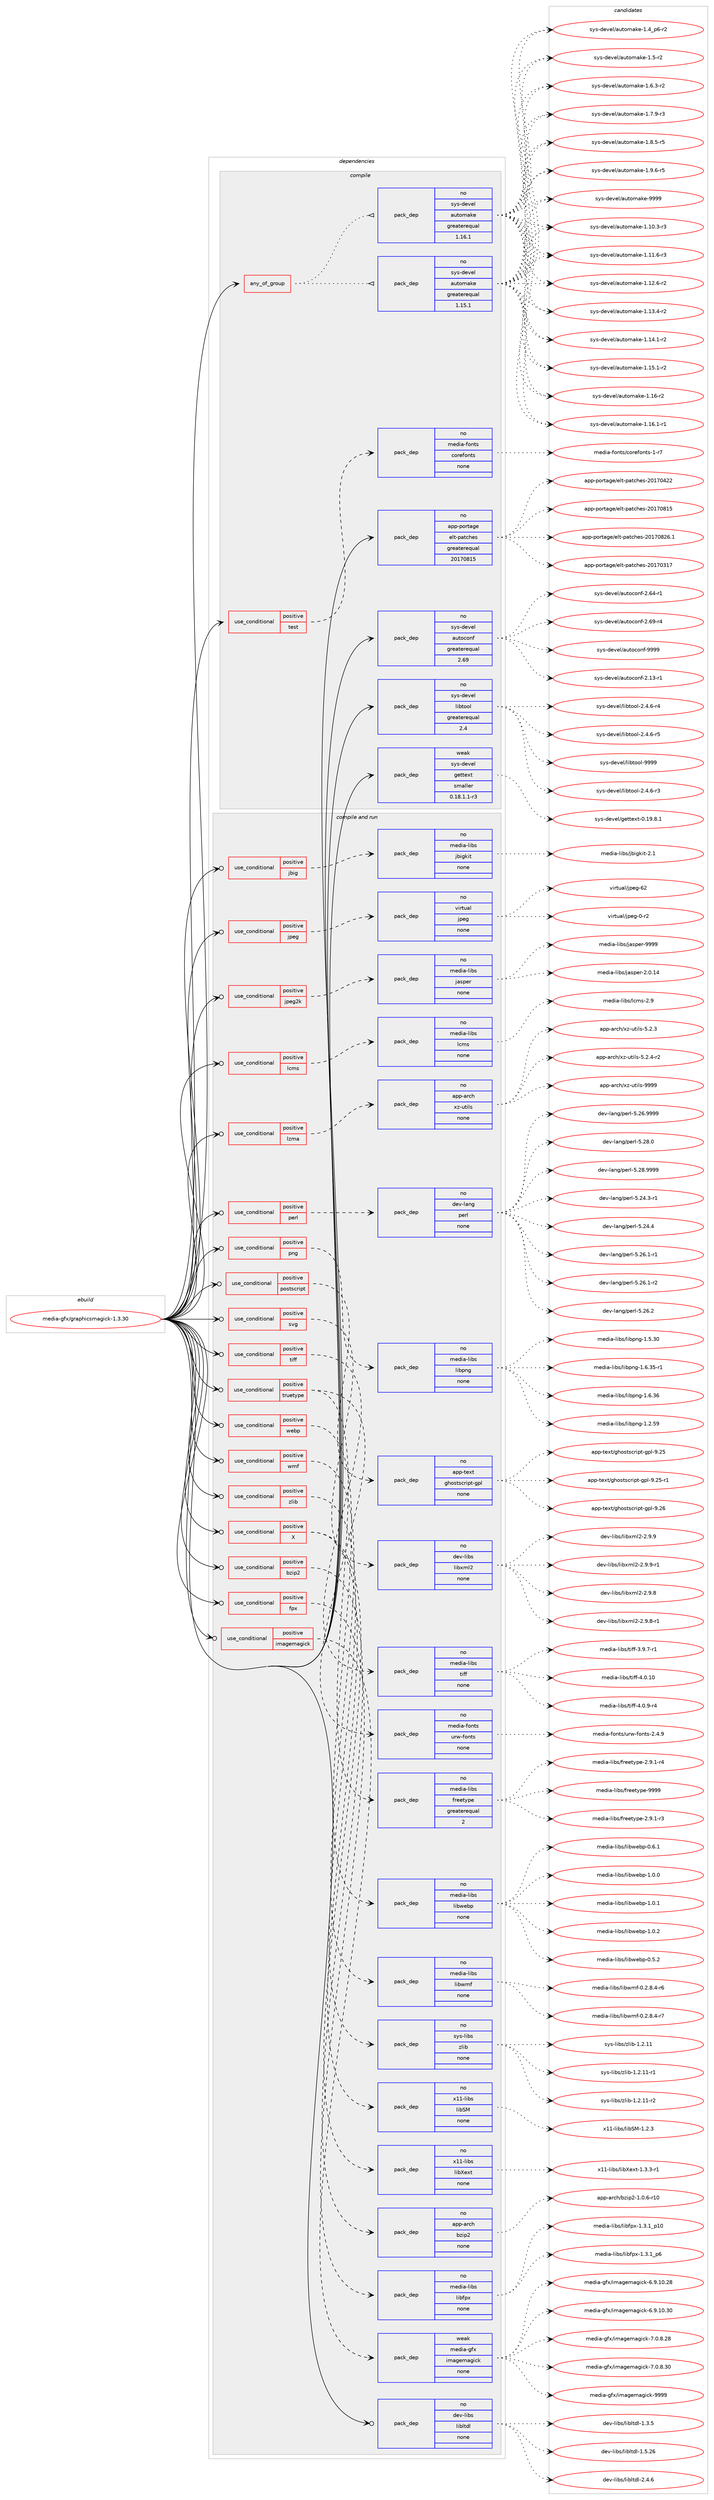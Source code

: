 digraph prolog {

# *************
# Graph options
# *************

newrank=true;
concentrate=true;
compound=true;
graph [rankdir=LR,fontname=Helvetica,fontsize=10,ranksep=1.5];#, ranksep=2.5, nodesep=0.2];
edge  [arrowhead=vee];
node  [fontname=Helvetica,fontsize=10];

# **********
# The ebuild
# **********

subgraph cluster_leftcol {
color=gray;
rank=same;
label=<<i>ebuild</i>>;
id [label="media-gfx/graphicsmagick-1.3.30", color=red, width=4, href="../media-gfx/graphicsmagick-1.3.30.svg"];
}

# ****************
# The dependencies
# ****************

subgraph cluster_midcol {
color=gray;
label=<<i>dependencies</i>>;
subgraph cluster_compile {
fillcolor="#eeeeee";
style=filled;
label=<<i>compile</i>>;
subgraph any24895 {
dependency1604701 [label=<<TABLE BORDER="0" CELLBORDER="1" CELLSPACING="0" CELLPADDING="4"><TR><TD CELLPADDING="10">any_of_group</TD></TR></TABLE>>, shape=none, color=red];subgraph pack1146397 {
dependency1604702 [label=<<TABLE BORDER="0" CELLBORDER="1" CELLSPACING="0" CELLPADDING="4" WIDTH="220"><TR><TD ROWSPAN="6" CELLPADDING="30">pack_dep</TD></TR><TR><TD WIDTH="110">no</TD></TR><TR><TD>sys-devel</TD></TR><TR><TD>automake</TD></TR><TR><TD>greaterequal</TD></TR><TR><TD>1.16.1</TD></TR></TABLE>>, shape=none, color=blue];
}
dependency1604701:e -> dependency1604702:w [weight=20,style="dotted",arrowhead="oinv"];
subgraph pack1146398 {
dependency1604703 [label=<<TABLE BORDER="0" CELLBORDER="1" CELLSPACING="0" CELLPADDING="4" WIDTH="220"><TR><TD ROWSPAN="6" CELLPADDING="30">pack_dep</TD></TR><TR><TD WIDTH="110">no</TD></TR><TR><TD>sys-devel</TD></TR><TR><TD>automake</TD></TR><TR><TD>greaterequal</TD></TR><TR><TD>1.15.1</TD></TR></TABLE>>, shape=none, color=blue];
}
dependency1604701:e -> dependency1604703:w [weight=20,style="dotted",arrowhead="oinv"];
}
id:e -> dependency1604701:w [weight=20,style="solid",arrowhead="vee"];
subgraph cond432721 {
dependency1604704 [label=<<TABLE BORDER="0" CELLBORDER="1" CELLSPACING="0" CELLPADDING="4"><TR><TD ROWSPAN="3" CELLPADDING="10">use_conditional</TD></TR><TR><TD>positive</TD></TR><TR><TD>test</TD></TR></TABLE>>, shape=none, color=red];
subgraph pack1146399 {
dependency1604705 [label=<<TABLE BORDER="0" CELLBORDER="1" CELLSPACING="0" CELLPADDING="4" WIDTH="220"><TR><TD ROWSPAN="6" CELLPADDING="30">pack_dep</TD></TR><TR><TD WIDTH="110">no</TD></TR><TR><TD>media-fonts</TD></TR><TR><TD>corefonts</TD></TR><TR><TD>none</TD></TR><TR><TD></TD></TR></TABLE>>, shape=none, color=blue];
}
dependency1604704:e -> dependency1604705:w [weight=20,style="dashed",arrowhead="vee"];
}
id:e -> dependency1604704:w [weight=20,style="solid",arrowhead="vee"];
subgraph pack1146400 {
dependency1604706 [label=<<TABLE BORDER="0" CELLBORDER="1" CELLSPACING="0" CELLPADDING="4" WIDTH="220"><TR><TD ROWSPAN="6" CELLPADDING="30">pack_dep</TD></TR><TR><TD WIDTH="110">no</TD></TR><TR><TD>app-portage</TD></TR><TR><TD>elt-patches</TD></TR><TR><TD>greaterequal</TD></TR><TR><TD>20170815</TD></TR></TABLE>>, shape=none, color=blue];
}
id:e -> dependency1604706:w [weight=20,style="solid",arrowhead="vee"];
subgraph pack1146401 {
dependency1604707 [label=<<TABLE BORDER="0" CELLBORDER="1" CELLSPACING="0" CELLPADDING="4" WIDTH="220"><TR><TD ROWSPAN="6" CELLPADDING="30">pack_dep</TD></TR><TR><TD WIDTH="110">no</TD></TR><TR><TD>sys-devel</TD></TR><TR><TD>autoconf</TD></TR><TR><TD>greaterequal</TD></TR><TR><TD>2.69</TD></TR></TABLE>>, shape=none, color=blue];
}
id:e -> dependency1604707:w [weight=20,style="solid",arrowhead="vee"];
subgraph pack1146402 {
dependency1604708 [label=<<TABLE BORDER="0" CELLBORDER="1" CELLSPACING="0" CELLPADDING="4" WIDTH="220"><TR><TD ROWSPAN="6" CELLPADDING="30">pack_dep</TD></TR><TR><TD WIDTH="110">no</TD></TR><TR><TD>sys-devel</TD></TR><TR><TD>libtool</TD></TR><TR><TD>greaterequal</TD></TR><TR><TD>2.4</TD></TR></TABLE>>, shape=none, color=blue];
}
id:e -> dependency1604708:w [weight=20,style="solid",arrowhead="vee"];
subgraph pack1146403 {
dependency1604709 [label=<<TABLE BORDER="0" CELLBORDER="1" CELLSPACING="0" CELLPADDING="4" WIDTH="220"><TR><TD ROWSPAN="6" CELLPADDING="30">pack_dep</TD></TR><TR><TD WIDTH="110">weak</TD></TR><TR><TD>sys-devel</TD></TR><TR><TD>gettext</TD></TR><TR><TD>smaller</TD></TR><TR><TD>0.18.1.1-r3</TD></TR></TABLE>>, shape=none, color=blue];
}
id:e -> dependency1604709:w [weight=20,style="solid",arrowhead="vee"];
}
subgraph cluster_compileandrun {
fillcolor="#eeeeee";
style=filled;
label=<<i>compile and run</i>>;
subgraph cond432722 {
dependency1604710 [label=<<TABLE BORDER="0" CELLBORDER="1" CELLSPACING="0" CELLPADDING="4"><TR><TD ROWSPAN="3" CELLPADDING="10">use_conditional</TD></TR><TR><TD>positive</TD></TR><TR><TD>X</TD></TR></TABLE>>, shape=none, color=red];
subgraph pack1146404 {
dependency1604711 [label=<<TABLE BORDER="0" CELLBORDER="1" CELLSPACING="0" CELLPADDING="4" WIDTH="220"><TR><TD ROWSPAN="6" CELLPADDING="30">pack_dep</TD></TR><TR><TD WIDTH="110">no</TD></TR><TR><TD>x11-libs</TD></TR><TR><TD>libSM</TD></TR><TR><TD>none</TD></TR><TR><TD></TD></TR></TABLE>>, shape=none, color=blue];
}
dependency1604710:e -> dependency1604711:w [weight=20,style="dashed",arrowhead="vee"];
subgraph pack1146405 {
dependency1604712 [label=<<TABLE BORDER="0" CELLBORDER="1" CELLSPACING="0" CELLPADDING="4" WIDTH="220"><TR><TD ROWSPAN="6" CELLPADDING="30">pack_dep</TD></TR><TR><TD WIDTH="110">no</TD></TR><TR><TD>x11-libs</TD></TR><TR><TD>libXext</TD></TR><TR><TD>none</TD></TR><TR><TD></TD></TR></TABLE>>, shape=none, color=blue];
}
dependency1604710:e -> dependency1604712:w [weight=20,style="dashed",arrowhead="vee"];
}
id:e -> dependency1604710:w [weight=20,style="solid",arrowhead="odotvee"];
subgraph cond432723 {
dependency1604713 [label=<<TABLE BORDER="0" CELLBORDER="1" CELLSPACING="0" CELLPADDING="4"><TR><TD ROWSPAN="3" CELLPADDING="10">use_conditional</TD></TR><TR><TD>positive</TD></TR><TR><TD>bzip2</TD></TR></TABLE>>, shape=none, color=red];
subgraph pack1146406 {
dependency1604714 [label=<<TABLE BORDER="0" CELLBORDER="1" CELLSPACING="0" CELLPADDING="4" WIDTH="220"><TR><TD ROWSPAN="6" CELLPADDING="30">pack_dep</TD></TR><TR><TD WIDTH="110">no</TD></TR><TR><TD>app-arch</TD></TR><TR><TD>bzip2</TD></TR><TR><TD>none</TD></TR><TR><TD></TD></TR></TABLE>>, shape=none, color=blue];
}
dependency1604713:e -> dependency1604714:w [weight=20,style="dashed",arrowhead="vee"];
}
id:e -> dependency1604713:w [weight=20,style="solid",arrowhead="odotvee"];
subgraph cond432724 {
dependency1604715 [label=<<TABLE BORDER="0" CELLBORDER="1" CELLSPACING="0" CELLPADDING="4"><TR><TD ROWSPAN="3" CELLPADDING="10">use_conditional</TD></TR><TR><TD>positive</TD></TR><TR><TD>fpx</TD></TR></TABLE>>, shape=none, color=red];
subgraph pack1146407 {
dependency1604716 [label=<<TABLE BORDER="0" CELLBORDER="1" CELLSPACING="0" CELLPADDING="4" WIDTH="220"><TR><TD ROWSPAN="6" CELLPADDING="30">pack_dep</TD></TR><TR><TD WIDTH="110">no</TD></TR><TR><TD>media-libs</TD></TR><TR><TD>libfpx</TD></TR><TR><TD>none</TD></TR><TR><TD></TD></TR></TABLE>>, shape=none, color=blue];
}
dependency1604715:e -> dependency1604716:w [weight=20,style="dashed",arrowhead="vee"];
}
id:e -> dependency1604715:w [weight=20,style="solid",arrowhead="odotvee"];
subgraph cond432725 {
dependency1604717 [label=<<TABLE BORDER="0" CELLBORDER="1" CELLSPACING="0" CELLPADDING="4"><TR><TD ROWSPAN="3" CELLPADDING="10">use_conditional</TD></TR><TR><TD>positive</TD></TR><TR><TD>imagemagick</TD></TR></TABLE>>, shape=none, color=red];
subgraph pack1146408 {
dependency1604718 [label=<<TABLE BORDER="0" CELLBORDER="1" CELLSPACING="0" CELLPADDING="4" WIDTH="220"><TR><TD ROWSPAN="6" CELLPADDING="30">pack_dep</TD></TR><TR><TD WIDTH="110">weak</TD></TR><TR><TD>media-gfx</TD></TR><TR><TD>imagemagick</TD></TR><TR><TD>none</TD></TR><TR><TD></TD></TR></TABLE>>, shape=none, color=blue];
}
dependency1604717:e -> dependency1604718:w [weight=20,style="dashed",arrowhead="vee"];
}
id:e -> dependency1604717:w [weight=20,style="solid",arrowhead="odotvee"];
subgraph cond432726 {
dependency1604719 [label=<<TABLE BORDER="0" CELLBORDER="1" CELLSPACING="0" CELLPADDING="4"><TR><TD ROWSPAN="3" CELLPADDING="10">use_conditional</TD></TR><TR><TD>positive</TD></TR><TR><TD>jbig</TD></TR></TABLE>>, shape=none, color=red];
subgraph pack1146409 {
dependency1604720 [label=<<TABLE BORDER="0" CELLBORDER="1" CELLSPACING="0" CELLPADDING="4" WIDTH="220"><TR><TD ROWSPAN="6" CELLPADDING="30">pack_dep</TD></TR><TR><TD WIDTH="110">no</TD></TR><TR><TD>media-libs</TD></TR><TR><TD>jbigkit</TD></TR><TR><TD>none</TD></TR><TR><TD></TD></TR></TABLE>>, shape=none, color=blue];
}
dependency1604719:e -> dependency1604720:w [weight=20,style="dashed",arrowhead="vee"];
}
id:e -> dependency1604719:w [weight=20,style="solid",arrowhead="odotvee"];
subgraph cond432727 {
dependency1604721 [label=<<TABLE BORDER="0" CELLBORDER="1" CELLSPACING="0" CELLPADDING="4"><TR><TD ROWSPAN="3" CELLPADDING="10">use_conditional</TD></TR><TR><TD>positive</TD></TR><TR><TD>jpeg</TD></TR></TABLE>>, shape=none, color=red];
subgraph pack1146410 {
dependency1604722 [label=<<TABLE BORDER="0" CELLBORDER="1" CELLSPACING="0" CELLPADDING="4" WIDTH="220"><TR><TD ROWSPAN="6" CELLPADDING="30">pack_dep</TD></TR><TR><TD WIDTH="110">no</TD></TR><TR><TD>virtual</TD></TR><TR><TD>jpeg</TD></TR><TR><TD>none</TD></TR><TR><TD></TD></TR></TABLE>>, shape=none, color=blue];
}
dependency1604721:e -> dependency1604722:w [weight=20,style="dashed",arrowhead="vee"];
}
id:e -> dependency1604721:w [weight=20,style="solid",arrowhead="odotvee"];
subgraph cond432728 {
dependency1604723 [label=<<TABLE BORDER="0" CELLBORDER="1" CELLSPACING="0" CELLPADDING="4"><TR><TD ROWSPAN="3" CELLPADDING="10">use_conditional</TD></TR><TR><TD>positive</TD></TR><TR><TD>jpeg2k</TD></TR></TABLE>>, shape=none, color=red];
subgraph pack1146411 {
dependency1604724 [label=<<TABLE BORDER="0" CELLBORDER="1" CELLSPACING="0" CELLPADDING="4" WIDTH="220"><TR><TD ROWSPAN="6" CELLPADDING="30">pack_dep</TD></TR><TR><TD WIDTH="110">no</TD></TR><TR><TD>media-libs</TD></TR><TR><TD>jasper</TD></TR><TR><TD>none</TD></TR><TR><TD></TD></TR></TABLE>>, shape=none, color=blue];
}
dependency1604723:e -> dependency1604724:w [weight=20,style="dashed",arrowhead="vee"];
}
id:e -> dependency1604723:w [weight=20,style="solid",arrowhead="odotvee"];
subgraph cond432729 {
dependency1604725 [label=<<TABLE BORDER="0" CELLBORDER="1" CELLSPACING="0" CELLPADDING="4"><TR><TD ROWSPAN="3" CELLPADDING="10">use_conditional</TD></TR><TR><TD>positive</TD></TR><TR><TD>lcms</TD></TR></TABLE>>, shape=none, color=red];
subgraph pack1146412 {
dependency1604726 [label=<<TABLE BORDER="0" CELLBORDER="1" CELLSPACING="0" CELLPADDING="4" WIDTH="220"><TR><TD ROWSPAN="6" CELLPADDING="30">pack_dep</TD></TR><TR><TD WIDTH="110">no</TD></TR><TR><TD>media-libs</TD></TR><TR><TD>lcms</TD></TR><TR><TD>none</TD></TR><TR><TD></TD></TR></TABLE>>, shape=none, color=blue];
}
dependency1604725:e -> dependency1604726:w [weight=20,style="dashed",arrowhead="vee"];
}
id:e -> dependency1604725:w [weight=20,style="solid",arrowhead="odotvee"];
subgraph cond432730 {
dependency1604727 [label=<<TABLE BORDER="0" CELLBORDER="1" CELLSPACING="0" CELLPADDING="4"><TR><TD ROWSPAN="3" CELLPADDING="10">use_conditional</TD></TR><TR><TD>positive</TD></TR><TR><TD>lzma</TD></TR></TABLE>>, shape=none, color=red];
subgraph pack1146413 {
dependency1604728 [label=<<TABLE BORDER="0" CELLBORDER="1" CELLSPACING="0" CELLPADDING="4" WIDTH="220"><TR><TD ROWSPAN="6" CELLPADDING="30">pack_dep</TD></TR><TR><TD WIDTH="110">no</TD></TR><TR><TD>app-arch</TD></TR><TR><TD>xz-utils</TD></TR><TR><TD>none</TD></TR><TR><TD></TD></TR></TABLE>>, shape=none, color=blue];
}
dependency1604727:e -> dependency1604728:w [weight=20,style="dashed",arrowhead="vee"];
}
id:e -> dependency1604727:w [weight=20,style="solid",arrowhead="odotvee"];
subgraph cond432731 {
dependency1604729 [label=<<TABLE BORDER="0" CELLBORDER="1" CELLSPACING="0" CELLPADDING="4"><TR><TD ROWSPAN="3" CELLPADDING="10">use_conditional</TD></TR><TR><TD>positive</TD></TR><TR><TD>perl</TD></TR></TABLE>>, shape=none, color=red];
subgraph pack1146414 {
dependency1604730 [label=<<TABLE BORDER="0" CELLBORDER="1" CELLSPACING="0" CELLPADDING="4" WIDTH="220"><TR><TD ROWSPAN="6" CELLPADDING="30">pack_dep</TD></TR><TR><TD WIDTH="110">no</TD></TR><TR><TD>dev-lang</TD></TR><TR><TD>perl</TD></TR><TR><TD>none</TD></TR><TR><TD></TD></TR></TABLE>>, shape=none, color=blue];
}
dependency1604729:e -> dependency1604730:w [weight=20,style="dashed",arrowhead="vee"];
}
id:e -> dependency1604729:w [weight=20,style="solid",arrowhead="odotvee"];
subgraph cond432732 {
dependency1604731 [label=<<TABLE BORDER="0" CELLBORDER="1" CELLSPACING="0" CELLPADDING="4"><TR><TD ROWSPAN="3" CELLPADDING="10">use_conditional</TD></TR><TR><TD>positive</TD></TR><TR><TD>png</TD></TR></TABLE>>, shape=none, color=red];
subgraph pack1146415 {
dependency1604732 [label=<<TABLE BORDER="0" CELLBORDER="1" CELLSPACING="0" CELLPADDING="4" WIDTH="220"><TR><TD ROWSPAN="6" CELLPADDING="30">pack_dep</TD></TR><TR><TD WIDTH="110">no</TD></TR><TR><TD>media-libs</TD></TR><TR><TD>libpng</TD></TR><TR><TD>none</TD></TR><TR><TD></TD></TR></TABLE>>, shape=none, color=blue];
}
dependency1604731:e -> dependency1604732:w [weight=20,style="dashed",arrowhead="vee"];
}
id:e -> dependency1604731:w [weight=20,style="solid",arrowhead="odotvee"];
subgraph cond432733 {
dependency1604733 [label=<<TABLE BORDER="0" CELLBORDER="1" CELLSPACING="0" CELLPADDING="4"><TR><TD ROWSPAN="3" CELLPADDING="10">use_conditional</TD></TR><TR><TD>positive</TD></TR><TR><TD>postscript</TD></TR></TABLE>>, shape=none, color=red];
subgraph pack1146416 {
dependency1604734 [label=<<TABLE BORDER="0" CELLBORDER="1" CELLSPACING="0" CELLPADDING="4" WIDTH="220"><TR><TD ROWSPAN="6" CELLPADDING="30">pack_dep</TD></TR><TR><TD WIDTH="110">no</TD></TR><TR><TD>app-text</TD></TR><TR><TD>ghostscript-gpl</TD></TR><TR><TD>none</TD></TR><TR><TD></TD></TR></TABLE>>, shape=none, color=blue];
}
dependency1604733:e -> dependency1604734:w [weight=20,style="dashed",arrowhead="vee"];
}
id:e -> dependency1604733:w [weight=20,style="solid",arrowhead="odotvee"];
subgraph cond432734 {
dependency1604735 [label=<<TABLE BORDER="0" CELLBORDER="1" CELLSPACING="0" CELLPADDING="4"><TR><TD ROWSPAN="3" CELLPADDING="10">use_conditional</TD></TR><TR><TD>positive</TD></TR><TR><TD>svg</TD></TR></TABLE>>, shape=none, color=red];
subgraph pack1146417 {
dependency1604736 [label=<<TABLE BORDER="0" CELLBORDER="1" CELLSPACING="0" CELLPADDING="4" WIDTH="220"><TR><TD ROWSPAN="6" CELLPADDING="30">pack_dep</TD></TR><TR><TD WIDTH="110">no</TD></TR><TR><TD>dev-libs</TD></TR><TR><TD>libxml2</TD></TR><TR><TD>none</TD></TR><TR><TD></TD></TR></TABLE>>, shape=none, color=blue];
}
dependency1604735:e -> dependency1604736:w [weight=20,style="dashed",arrowhead="vee"];
}
id:e -> dependency1604735:w [weight=20,style="solid",arrowhead="odotvee"];
subgraph cond432735 {
dependency1604737 [label=<<TABLE BORDER="0" CELLBORDER="1" CELLSPACING="0" CELLPADDING="4"><TR><TD ROWSPAN="3" CELLPADDING="10">use_conditional</TD></TR><TR><TD>positive</TD></TR><TR><TD>tiff</TD></TR></TABLE>>, shape=none, color=red];
subgraph pack1146418 {
dependency1604738 [label=<<TABLE BORDER="0" CELLBORDER="1" CELLSPACING="0" CELLPADDING="4" WIDTH="220"><TR><TD ROWSPAN="6" CELLPADDING="30">pack_dep</TD></TR><TR><TD WIDTH="110">no</TD></TR><TR><TD>media-libs</TD></TR><TR><TD>tiff</TD></TR><TR><TD>none</TD></TR><TR><TD></TD></TR></TABLE>>, shape=none, color=blue];
}
dependency1604737:e -> dependency1604738:w [weight=20,style="dashed",arrowhead="vee"];
}
id:e -> dependency1604737:w [weight=20,style="solid",arrowhead="odotvee"];
subgraph cond432736 {
dependency1604739 [label=<<TABLE BORDER="0" CELLBORDER="1" CELLSPACING="0" CELLPADDING="4"><TR><TD ROWSPAN="3" CELLPADDING="10">use_conditional</TD></TR><TR><TD>positive</TD></TR><TR><TD>truetype</TD></TR></TABLE>>, shape=none, color=red];
subgraph pack1146419 {
dependency1604740 [label=<<TABLE BORDER="0" CELLBORDER="1" CELLSPACING="0" CELLPADDING="4" WIDTH="220"><TR><TD ROWSPAN="6" CELLPADDING="30">pack_dep</TD></TR><TR><TD WIDTH="110">no</TD></TR><TR><TD>media-fonts</TD></TR><TR><TD>urw-fonts</TD></TR><TR><TD>none</TD></TR><TR><TD></TD></TR></TABLE>>, shape=none, color=blue];
}
dependency1604739:e -> dependency1604740:w [weight=20,style="dashed",arrowhead="vee"];
subgraph pack1146420 {
dependency1604741 [label=<<TABLE BORDER="0" CELLBORDER="1" CELLSPACING="0" CELLPADDING="4" WIDTH="220"><TR><TD ROWSPAN="6" CELLPADDING="30">pack_dep</TD></TR><TR><TD WIDTH="110">no</TD></TR><TR><TD>media-libs</TD></TR><TR><TD>freetype</TD></TR><TR><TD>greaterequal</TD></TR><TR><TD>2</TD></TR></TABLE>>, shape=none, color=blue];
}
dependency1604739:e -> dependency1604741:w [weight=20,style="dashed",arrowhead="vee"];
}
id:e -> dependency1604739:w [weight=20,style="solid",arrowhead="odotvee"];
subgraph cond432737 {
dependency1604742 [label=<<TABLE BORDER="0" CELLBORDER="1" CELLSPACING="0" CELLPADDING="4"><TR><TD ROWSPAN="3" CELLPADDING="10">use_conditional</TD></TR><TR><TD>positive</TD></TR><TR><TD>webp</TD></TR></TABLE>>, shape=none, color=red];
subgraph pack1146421 {
dependency1604743 [label=<<TABLE BORDER="0" CELLBORDER="1" CELLSPACING="0" CELLPADDING="4" WIDTH="220"><TR><TD ROWSPAN="6" CELLPADDING="30">pack_dep</TD></TR><TR><TD WIDTH="110">no</TD></TR><TR><TD>media-libs</TD></TR><TR><TD>libwebp</TD></TR><TR><TD>none</TD></TR><TR><TD></TD></TR></TABLE>>, shape=none, color=blue];
}
dependency1604742:e -> dependency1604743:w [weight=20,style="dashed",arrowhead="vee"];
}
id:e -> dependency1604742:w [weight=20,style="solid",arrowhead="odotvee"];
subgraph cond432738 {
dependency1604744 [label=<<TABLE BORDER="0" CELLBORDER="1" CELLSPACING="0" CELLPADDING="4"><TR><TD ROWSPAN="3" CELLPADDING="10">use_conditional</TD></TR><TR><TD>positive</TD></TR><TR><TD>wmf</TD></TR></TABLE>>, shape=none, color=red];
subgraph pack1146422 {
dependency1604745 [label=<<TABLE BORDER="0" CELLBORDER="1" CELLSPACING="0" CELLPADDING="4" WIDTH="220"><TR><TD ROWSPAN="6" CELLPADDING="30">pack_dep</TD></TR><TR><TD WIDTH="110">no</TD></TR><TR><TD>media-libs</TD></TR><TR><TD>libwmf</TD></TR><TR><TD>none</TD></TR><TR><TD></TD></TR></TABLE>>, shape=none, color=blue];
}
dependency1604744:e -> dependency1604745:w [weight=20,style="dashed",arrowhead="vee"];
}
id:e -> dependency1604744:w [weight=20,style="solid",arrowhead="odotvee"];
subgraph cond432739 {
dependency1604746 [label=<<TABLE BORDER="0" CELLBORDER="1" CELLSPACING="0" CELLPADDING="4"><TR><TD ROWSPAN="3" CELLPADDING="10">use_conditional</TD></TR><TR><TD>positive</TD></TR><TR><TD>zlib</TD></TR></TABLE>>, shape=none, color=red];
subgraph pack1146423 {
dependency1604747 [label=<<TABLE BORDER="0" CELLBORDER="1" CELLSPACING="0" CELLPADDING="4" WIDTH="220"><TR><TD ROWSPAN="6" CELLPADDING="30">pack_dep</TD></TR><TR><TD WIDTH="110">no</TD></TR><TR><TD>sys-libs</TD></TR><TR><TD>zlib</TD></TR><TR><TD>none</TD></TR><TR><TD></TD></TR></TABLE>>, shape=none, color=blue];
}
dependency1604746:e -> dependency1604747:w [weight=20,style="dashed",arrowhead="vee"];
}
id:e -> dependency1604746:w [weight=20,style="solid",arrowhead="odotvee"];
subgraph pack1146424 {
dependency1604748 [label=<<TABLE BORDER="0" CELLBORDER="1" CELLSPACING="0" CELLPADDING="4" WIDTH="220"><TR><TD ROWSPAN="6" CELLPADDING="30">pack_dep</TD></TR><TR><TD WIDTH="110">no</TD></TR><TR><TD>dev-libs</TD></TR><TR><TD>libltdl</TD></TR><TR><TD>none</TD></TR><TR><TD></TD></TR></TABLE>>, shape=none, color=blue];
}
id:e -> dependency1604748:w [weight=20,style="solid",arrowhead="odotvee"];
}
subgraph cluster_run {
fillcolor="#eeeeee";
style=filled;
label=<<i>run</i>>;
}
}

# **************
# The candidates
# **************

subgraph cluster_choices {
rank=same;
color=gray;
label=<<i>candidates</i>>;

subgraph choice1146397 {
color=black;
nodesep=1;
choice11512111545100101118101108479711711611110997107101454946494846514511451 [label="sys-devel/automake-1.10.3-r3", color=red, width=4,href="../sys-devel/automake-1.10.3-r3.svg"];
choice11512111545100101118101108479711711611110997107101454946494946544511451 [label="sys-devel/automake-1.11.6-r3", color=red, width=4,href="../sys-devel/automake-1.11.6-r3.svg"];
choice11512111545100101118101108479711711611110997107101454946495046544511450 [label="sys-devel/automake-1.12.6-r2", color=red, width=4,href="../sys-devel/automake-1.12.6-r2.svg"];
choice11512111545100101118101108479711711611110997107101454946495146524511450 [label="sys-devel/automake-1.13.4-r2", color=red, width=4,href="../sys-devel/automake-1.13.4-r2.svg"];
choice11512111545100101118101108479711711611110997107101454946495246494511450 [label="sys-devel/automake-1.14.1-r2", color=red, width=4,href="../sys-devel/automake-1.14.1-r2.svg"];
choice11512111545100101118101108479711711611110997107101454946495346494511450 [label="sys-devel/automake-1.15.1-r2", color=red, width=4,href="../sys-devel/automake-1.15.1-r2.svg"];
choice1151211154510010111810110847971171161111099710710145494649544511450 [label="sys-devel/automake-1.16-r2", color=red, width=4,href="../sys-devel/automake-1.16-r2.svg"];
choice11512111545100101118101108479711711611110997107101454946495446494511449 [label="sys-devel/automake-1.16.1-r1", color=red, width=4,href="../sys-devel/automake-1.16.1-r1.svg"];
choice115121115451001011181011084797117116111109971071014549465295112544511450 [label="sys-devel/automake-1.4_p6-r2", color=red, width=4,href="../sys-devel/automake-1.4_p6-r2.svg"];
choice11512111545100101118101108479711711611110997107101454946534511450 [label="sys-devel/automake-1.5-r2", color=red, width=4,href="../sys-devel/automake-1.5-r2.svg"];
choice115121115451001011181011084797117116111109971071014549465446514511450 [label="sys-devel/automake-1.6.3-r2", color=red, width=4,href="../sys-devel/automake-1.6.3-r2.svg"];
choice115121115451001011181011084797117116111109971071014549465546574511451 [label="sys-devel/automake-1.7.9-r3", color=red, width=4,href="../sys-devel/automake-1.7.9-r3.svg"];
choice115121115451001011181011084797117116111109971071014549465646534511453 [label="sys-devel/automake-1.8.5-r5", color=red, width=4,href="../sys-devel/automake-1.8.5-r5.svg"];
choice115121115451001011181011084797117116111109971071014549465746544511453 [label="sys-devel/automake-1.9.6-r5", color=red, width=4,href="../sys-devel/automake-1.9.6-r5.svg"];
choice115121115451001011181011084797117116111109971071014557575757 [label="sys-devel/automake-9999", color=red, width=4,href="../sys-devel/automake-9999.svg"];
dependency1604702:e -> choice11512111545100101118101108479711711611110997107101454946494846514511451:w [style=dotted,weight="100"];
dependency1604702:e -> choice11512111545100101118101108479711711611110997107101454946494946544511451:w [style=dotted,weight="100"];
dependency1604702:e -> choice11512111545100101118101108479711711611110997107101454946495046544511450:w [style=dotted,weight="100"];
dependency1604702:e -> choice11512111545100101118101108479711711611110997107101454946495146524511450:w [style=dotted,weight="100"];
dependency1604702:e -> choice11512111545100101118101108479711711611110997107101454946495246494511450:w [style=dotted,weight="100"];
dependency1604702:e -> choice11512111545100101118101108479711711611110997107101454946495346494511450:w [style=dotted,weight="100"];
dependency1604702:e -> choice1151211154510010111810110847971171161111099710710145494649544511450:w [style=dotted,weight="100"];
dependency1604702:e -> choice11512111545100101118101108479711711611110997107101454946495446494511449:w [style=dotted,weight="100"];
dependency1604702:e -> choice115121115451001011181011084797117116111109971071014549465295112544511450:w [style=dotted,weight="100"];
dependency1604702:e -> choice11512111545100101118101108479711711611110997107101454946534511450:w [style=dotted,weight="100"];
dependency1604702:e -> choice115121115451001011181011084797117116111109971071014549465446514511450:w [style=dotted,weight="100"];
dependency1604702:e -> choice115121115451001011181011084797117116111109971071014549465546574511451:w [style=dotted,weight="100"];
dependency1604702:e -> choice115121115451001011181011084797117116111109971071014549465646534511453:w [style=dotted,weight="100"];
dependency1604702:e -> choice115121115451001011181011084797117116111109971071014549465746544511453:w [style=dotted,weight="100"];
dependency1604702:e -> choice115121115451001011181011084797117116111109971071014557575757:w [style=dotted,weight="100"];
}
subgraph choice1146398 {
color=black;
nodesep=1;
choice11512111545100101118101108479711711611110997107101454946494846514511451 [label="sys-devel/automake-1.10.3-r3", color=red, width=4,href="../sys-devel/automake-1.10.3-r3.svg"];
choice11512111545100101118101108479711711611110997107101454946494946544511451 [label="sys-devel/automake-1.11.6-r3", color=red, width=4,href="../sys-devel/automake-1.11.6-r3.svg"];
choice11512111545100101118101108479711711611110997107101454946495046544511450 [label="sys-devel/automake-1.12.6-r2", color=red, width=4,href="../sys-devel/automake-1.12.6-r2.svg"];
choice11512111545100101118101108479711711611110997107101454946495146524511450 [label="sys-devel/automake-1.13.4-r2", color=red, width=4,href="../sys-devel/automake-1.13.4-r2.svg"];
choice11512111545100101118101108479711711611110997107101454946495246494511450 [label="sys-devel/automake-1.14.1-r2", color=red, width=4,href="../sys-devel/automake-1.14.1-r2.svg"];
choice11512111545100101118101108479711711611110997107101454946495346494511450 [label="sys-devel/automake-1.15.1-r2", color=red, width=4,href="../sys-devel/automake-1.15.1-r2.svg"];
choice1151211154510010111810110847971171161111099710710145494649544511450 [label="sys-devel/automake-1.16-r2", color=red, width=4,href="../sys-devel/automake-1.16-r2.svg"];
choice11512111545100101118101108479711711611110997107101454946495446494511449 [label="sys-devel/automake-1.16.1-r1", color=red, width=4,href="../sys-devel/automake-1.16.1-r1.svg"];
choice115121115451001011181011084797117116111109971071014549465295112544511450 [label="sys-devel/automake-1.4_p6-r2", color=red, width=4,href="../sys-devel/automake-1.4_p6-r2.svg"];
choice11512111545100101118101108479711711611110997107101454946534511450 [label="sys-devel/automake-1.5-r2", color=red, width=4,href="../sys-devel/automake-1.5-r2.svg"];
choice115121115451001011181011084797117116111109971071014549465446514511450 [label="sys-devel/automake-1.6.3-r2", color=red, width=4,href="../sys-devel/automake-1.6.3-r2.svg"];
choice115121115451001011181011084797117116111109971071014549465546574511451 [label="sys-devel/automake-1.7.9-r3", color=red, width=4,href="../sys-devel/automake-1.7.9-r3.svg"];
choice115121115451001011181011084797117116111109971071014549465646534511453 [label="sys-devel/automake-1.8.5-r5", color=red, width=4,href="../sys-devel/automake-1.8.5-r5.svg"];
choice115121115451001011181011084797117116111109971071014549465746544511453 [label="sys-devel/automake-1.9.6-r5", color=red, width=4,href="../sys-devel/automake-1.9.6-r5.svg"];
choice115121115451001011181011084797117116111109971071014557575757 [label="sys-devel/automake-9999", color=red, width=4,href="../sys-devel/automake-9999.svg"];
dependency1604703:e -> choice11512111545100101118101108479711711611110997107101454946494846514511451:w [style=dotted,weight="100"];
dependency1604703:e -> choice11512111545100101118101108479711711611110997107101454946494946544511451:w [style=dotted,weight="100"];
dependency1604703:e -> choice11512111545100101118101108479711711611110997107101454946495046544511450:w [style=dotted,weight="100"];
dependency1604703:e -> choice11512111545100101118101108479711711611110997107101454946495146524511450:w [style=dotted,weight="100"];
dependency1604703:e -> choice11512111545100101118101108479711711611110997107101454946495246494511450:w [style=dotted,weight="100"];
dependency1604703:e -> choice11512111545100101118101108479711711611110997107101454946495346494511450:w [style=dotted,weight="100"];
dependency1604703:e -> choice1151211154510010111810110847971171161111099710710145494649544511450:w [style=dotted,weight="100"];
dependency1604703:e -> choice11512111545100101118101108479711711611110997107101454946495446494511449:w [style=dotted,weight="100"];
dependency1604703:e -> choice115121115451001011181011084797117116111109971071014549465295112544511450:w [style=dotted,weight="100"];
dependency1604703:e -> choice11512111545100101118101108479711711611110997107101454946534511450:w [style=dotted,weight="100"];
dependency1604703:e -> choice115121115451001011181011084797117116111109971071014549465446514511450:w [style=dotted,weight="100"];
dependency1604703:e -> choice115121115451001011181011084797117116111109971071014549465546574511451:w [style=dotted,weight="100"];
dependency1604703:e -> choice115121115451001011181011084797117116111109971071014549465646534511453:w [style=dotted,weight="100"];
dependency1604703:e -> choice115121115451001011181011084797117116111109971071014549465746544511453:w [style=dotted,weight="100"];
dependency1604703:e -> choice115121115451001011181011084797117116111109971071014557575757:w [style=dotted,weight="100"];
}
subgraph choice1146399 {
color=black;
nodesep=1;
choice1091011001059745102111110116115479911111410110211111011611545494511455 [label="media-fonts/corefonts-1-r7", color=red, width=4,href="../media-fonts/corefonts-1-r7.svg"];
dependency1604705:e -> choice1091011001059745102111110116115479911111410110211111011611545494511455:w [style=dotted,weight="100"];
}
subgraph choice1146400 {
color=black;
nodesep=1;
choice97112112451121111141169710310147101108116451129711699104101115455048495548514955 [label="app-portage/elt-patches-20170317", color=red, width=4,href="../app-portage/elt-patches-20170317.svg"];
choice97112112451121111141169710310147101108116451129711699104101115455048495548525050 [label="app-portage/elt-patches-20170422", color=red, width=4,href="../app-portage/elt-patches-20170422.svg"];
choice97112112451121111141169710310147101108116451129711699104101115455048495548564953 [label="app-portage/elt-patches-20170815", color=red, width=4,href="../app-portage/elt-patches-20170815.svg"];
choice971121124511211111411697103101471011081164511297116991041011154550484955485650544649 [label="app-portage/elt-patches-20170826.1", color=red, width=4,href="../app-portage/elt-patches-20170826.1.svg"];
dependency1604706:e -> choice97112112451121111141169710310147101108116451129711699104101115455048495548514955:w [style=dotted,weight="100"];
dependency1604706:e -> choice97112112451121111141169710310147101108116451129711699104101115455048495548525050:w [style=dotted,weight="100"];
dependency1604706:e -> choice97112112451121111141169710310147101108116451129711699104101115455048495548564953:w [style=dotted,weight="100"];
dependency1604706:e -> choice971121124511211111411697103101471011081164511297116991041011154550484955485650544649:w [style=dotted,weight="100"];
}
subgraph choice1146401 {
color=black;
nodesep=1;
choice1151211154510010111810110847971171161119911111010245504649514511449 [label="sys-devel/autoconf-2.13-r1", color=red, width=4,href="../sys-devel/autoconf-2.13-r1.svg"];
choice1151211154510010111810110847971171161119911111010245504654524511449 [label="sys-devel/autoconf-2.64-r1", color=red, width=4,href="../sys-devel/autoconf-2.64-r1.svg"];
choice1151211154510010111810110847971171161119911111010245504654574511452 [label="sys-devel/autoconf-2.69-r4", color=red, width=4,href="../sys-devel/autoconf-2.69-r4.svg"];
choice115121115451001011181011084797117116111991111101024557575757 [label="sys-devel/autoconf-9999", color=red, width=4,href="../sys-devel/autoconf-9999.svg"];
dependency1604707:e -> choice1151211154510010111810110847971171161119911111010245504649514511449:w [style=dotted,weight="100"];
dependency1604707:e -> choice1151211154510010111810110847971171161119911111010245504654524511449:w [style=dotted,weight="100"];
dependency1604707:e -> choice1151211154510010111810110847971171161119911111010245504654574511452:w [style=dotted,weight="100"];
dependency1604707:e -> choice115121115451001011181011084797117116111991111101024557575757:w [style=dotted,weight="100"];
}
subgraph choice1146402 {
color=black;
nodesep=1;
choice1151211154510010111810110847108105981161111111084550465246544511451 [label="sys-devel/libtool-2.4.6-r3", color=red, width=4,href="../sys-devel/libtool-2.4.6-r3.svg"];
choice1151211154510010111810110847108105981161111111084550465246544511452 [label="sys-devel/libtool-2.4.6-r4", color=red, width=4,href="../sys-devel/libtool-2.4.6-r4.svg"];
choice1151211154510010111810110847108105981161111111084550465246544511453 [label="sys-devel/libtool-2.4.6-r5", color=red, width=4,href="../sys-devel/libtool-2.4.6-r5.svg"];
choice1151211154510010111810110847108105981161111111084557575757 [label="sys-devel/libtool-9999", color=red, width=4,href="../sys-devel/libtool-9999.svg"];
dependency1604708:e -> choice1151211154510010111810110847108105981161111111084550465246544511451:w [style=dotted,weight="100"];
dependency1604708:e -> choice1151211154510010111810110847108105981161111111084550465246544511452:w [style=dotted,weight="100"];
dependency1604708:e -> choice1151211154510010111810110847108105981161111111084550465246544511453:w [style=dotted,weight="100"];
dependency1604708:e -> choice1151211154510010111810110847108105981161111111084557575757:w [style=dotted,weight="100"];
}
subgraph choice1146403 {
color=black;
nodesep=1;
choice1151211154510010111810110847103101116116101120116454846495746564649 [label="sys-devel/gettext-0.19.8.1", color=red, width=4,href="../sys-devel/gettext-0.19.8.1.svg"];
dependency1604709:e -> choice1151211154510010111810110847103101116116101120116454846495746564649:w [style=dotted,weight="100"];
}
subgraph choice1146404 {
color=black;
nodesep=1;
choice1204949451081059811547108105988377454946504651 [label="x11-libs/libSM-1.2.3", color=red, width=4,href="../x11-libs/libSM-1.2.3.svg"];
dependency1604711:e -> choice1204949451081059811547108105988377454946504651:w [style=dotted,weight="100"];
}
subgraph choice1146405 {
color=black;
nodesep=1;
choice120494945108105981154710810598881011201164549465146514511449 [label="x11-libs/libXext-1.3.3-r1", color=red, width=4,href="../x11-libs/libXext-1.3.3-r1.svg"];
dependency1604712:e -> choice120494945108105981154710810598881011201164549465146514511449:w [style=dotted,weight="100"];
}
subgraph choice1146406 {
color=black;
nodesep=1;
choice97112112459711499104479812210511250454946484654451144948 [label="app-arch/bzip2-1.0.6-r10", color=red, width=4,href="../app-arch/bzip2-1.0.6-r10.svg"];
dependency1604714:e -> choice97112112459711499104479812210511250454946484654451144948:w [style=dotted,weight="100"];
}
subgraph choice1146407 {
color=black;
nodesep=1;
choice1091011001059745108105981154710810598102112120454946514649951124948 [label="media-libs/libfpx-1.3.1_p10", color=red, width=4,href="../media-libs/libfpx-1.3.1_p10.svg"];
choice10910110010597451081059811547108105981021121204549465146499511254 [label="media-libs/libfpx-1.3.1_p6", color=red, width=4,href="../media-libs/libfpx-1.3.1_p6.svg"];
dependency1604716:e -> choice1091011001059745108105981154710810598102112120454946514649951124948:w [style=dotted,weight="100"];
dependency1604716:e -> choice10910110010597451081059811547108105981021121204549465146499511254:w [style=dotted,weight="100"];
}
subgraph choice1146408 {
color=black;
nodesep=1;
choice10910110010597451031021204710510997103101109971031059910745544657464948465056 [label="media-gfx/imagemagick-6.9.10.28", color=red, width=4,href="../media-gfx/imagemagick-6.9.10.28.svg"];
choice10910110010597451031021204710510997103101109971031059910745544657464948465148 [label="media-gfx/imagemagick-6.9.10.30", color=red, width=4,href="../media-gfx/imagemagick-6.9.10.30.svg"];
choice109101100105974510310212047105109971031011099710310599107455546484656465056 [label="media-gfx/imagemagick-7.0.8.28", color=red, width=4,href="../media-gfx/imagemagick-7.0.8.28.svg"];
choice109101100105974510310212047105109971031011099710310599107455546484656465148 [label="media-gfx/imagemagick-7.0.8.30", color=red, width=4,href="../media-gfx/imagemagick-7.0.8.30.svg"];
choice1091011001059745103102120471051099710310110997103105991074557575757 [label="media-gfx/imagemagick-9999", color=red, width=4,href="../media-gfx/imagemagick-9999.svg"];
dependency1604718:e -> choice10910110010597451031021204710510997103101109971031059910745544657464948465056:w [style=dotted,weight="100"];
dependency1604718:e -> choice10910110010597451031021204710510997103101109971031059910745544657464948465148:w [style=dotted,weight="100"];
dependency1604718:e -> choice109101100105974510310212047105109971031011099710310599107455546484656465056:w [style=dotted,weight="100"];
dependency1604718:e -> choice109101100105974510310212047105109971031011099710310599107455546484656465148:w [style=dotted,weight="100"];
dependency1604718:e -> choice1091011001059745103102120471051099710310110997103105991074557575757:w [style=dotted,weight="100"];
}
subgraph choice1146409 {
color=black;
nodesep=1;
choice109101100105974510810598115471069810510310710511645504649 [label="media-libs/jbigkit-2.1", color=red, width=4,href="../media-libs/jbigkit-2.1.svg"];
dependency1604720:e -> choice109101100105974510810598115471069810510310710511645504649:w [style=dotted,weight="100"];
}
subgraph choice1146410 {
color=black;
nodesep=1;
choice118105114116117971084710611210110345484511450 [label="virtual/jpeg-0-r2", color=red, width=4,href="../virtual/jpeg-0-r2.svg"];
choice1181051141161179710847106112101103455450 [label="virtual/jpeg-62", color=red, width=4,href="../virtual/jpeg-62.svg"];
dependency1604722:e -> choice118105114116117971084710611210110345484511450:w [style=dotted,weight="100"];
dependency1604722:e -> choice1181051141161179710847106112101103455450:w [style=dotted,weight="100"];
}
subgraph choice1146411 {
color=black;
nodesep=1;
choice109101100105974510810598115471069711511210111445504648464952 [label="media-libs/jasper-2.0.14", color=red, width=4,href="../media-libs/jasper-2.0.14.svg"];
choice10910110010597451081059811547106971151121011144557575757 [label="media-libs/jasper-9999", color=red, width=4,href="../media-libs/jasper-9999.svg"];
dependency1604724:e -> choice109101100105974510810598115471069711511210111445504648464952:w [style=dotted,weight="100"];
dependency1604724:e -> choice10910110010597451081059811547106971151121011144557575757:w [style=dotted,weight="100"];
}
subgraph choice1146412 {
color=black;
nodesep=1;
choice109101100105974510810598115471089910911545504657 [label="media-libs/lcms-2.9", color=red, width=4,href="../media-libs/lcms-2.9.svg"];
dependency1604726:e -> choice109101100105974510810598115471089910911545504657:w [style=dotted,weight="100"];
}
subgraph choice1146413 {
color=black;
nodesep=1;
choice971121124597114991044712012245117116105108115455346504651 [label="app-arch/xz-utils-5.2.3", color=red, width=4,href="../app-arch/xz-utils-5.2.3.svg"];
choice9711211245971149910447120122451171161051081154553465046524511450 [label="app-arch/xz-utils-5.2.4-r2", color=red, width=4,href="../app-arch/xz-utils-5.2.4-r2.svg"];
choice9711211245971149910447120122451171161051081154557575757 [label="app-arch/xz-utils-9999", color=red, width=4,href="../app-arch/xz-utils-9999.svg"];
dependency1604728:e -> choice971121124597114991044712012245117116105108115455346504651:w [style=dotted,weight="100"];
dependency1604728:e -> choice9711211245971149910447120122451171161051081154553465046524511450:w [style=dotted,weight="100"];
dependency1604728:e -> choice9711211245971149910447120122451171161051081154557575757:w [style=dotted,weight="100"];
}
subgraph choice1146414 {
color=black;
nodesep=1;
choice100101118451089711010347112101114108455346505246514511449 [label="dev-lang/perl-5.24.3-r1", color=red, width=4,href="../dev-lang/perl-5.24.3-r1.svg"];
choice10010111845108971101034711210111410845534650524652 [label="dev-lang/perl-5.24.4", color=red, width=4,href="../dev-lang/perl-5.24.4.svg"];
choice100101118451089711010347112101114108455346505446494511449 [label="dev-lang/perl-5.26.1-r1", color=red, width=4,href="../dev-lang/perl-5.26.1-r1.svg"];
choice100101118451089711010347112101114108455346505446494511450 [label="dev-lang/perl-5.26.1-r2", color=red, width=4,href="../dev-lang/perl-5.26.1-r2.svg"];
choice10010111845108971101034711210111410845534650544650 [label="dev-lang/perl-5.26.2", color=red, width=4,href="../dev-lang/perl-5.26.2.svg"];
choice10010111845108971101034711210111410845534650544657575757 [label="dev-lang/perl-5.26.9999", color=red, width=4,href="../dev-lang/perl-5.26.9999.svg"];
choice10010111845108971101034711210111410845534650564648 [label="dev-lang/perl-5.28.0", color=red, width=4,href="../dev-lang/perl-5.28.0.svg"];
choice10010111845108971101034711210111410845534650564657575757 [label="dev-lang/perl-5.28.9999", color=red, width=4,href="../dev-lang/perl-5.28.9999.svg"];
dependency1604730:e -> choice100101118451089711010347112101114108455346505246514511449:w [style=dotted,weight="100"];
dependency1604730:e -> choice10010111845108971101034711210111410845534650524652:w [style=dotted,weight="100"];
dependency1604730:e -> choice100101118451089711010347112101114108455346505446494511449:w [style=dotted,weight="100"];
dependency1604730:e -> choice100101118451089711010347112101114108455346505446494511450:w [style=dotted,weight="100"];
dependency1604730:e -> choice10010111845108971101034711210111410845534650544650:w [style=dotted,weight="100"];
dependency1604730:e -> choice10010111845108971101034711210111410845534650544657575757:w [style=dotted,weight="100"];
dependency1604730:e -> choice10010111845108971101034711210111410845534650564648:w [style=dotted,weight="100"];
dependency1604730:e -> choice10010111845108971101034711210111410845534650564657575757:w [style=dotted,weight="100"];
}
subgraph choice1146415 {
color=black;
nodesep=1;
choice109101100105974510810598115471081059811211010345494650465357 [label="media-libs/libpng-1.2.59", color=red, width=4,href="../media-libs/libpng-1.2.59.svg"];
choice109101100105974510810598115471081059811211010345494653465148 [label="media-libs/libpng-1.5.30", color=red, width=4,href="../media-libs/libpng-1.5.30.svg"];
choice1091011001059745108105981154710810598112110103454946544651534511449 [label="media-libs/libpng-1.6.35-r1", color=red, width=4,href="../media-libs/libpng-1.6.35-r1.svg"];
choice109101100105974510810598115471081059811211010345494654465154 [label="media-libs/libpng-1.6.36", color=red, width=4,href="../media-libs/libpng-1.6.36.svg"];
dependency1604732:e -> choice109101100105974510810598115471081059811211010345494650465357:w [style=dotted,weight="100"];
dependency1604732:e -> choice109101100105974510810598115471081059811211010345494653465148:w [style=dotted,weight="100"];
dependency1604732:e -> choice1091011001059745108105981154710810598112110103454946544651534511449:w [style=dotted,weight="100"];
dependency1604732:e -> choice109101100105974510810598115471081059811211010345494654465154:w [style=dotted,weight="100"];
}
subgraph choice1146416 {
color=black;
nodesep=1;
choice97112112451161011201164710310411111511611599114105112116451031121084557465053 [label="app-text/ghostscript-gpl-9.25", color=red, width=4,href="../app-text/ghostscript-gpl-9.25.svg"];
choice971121124511610112011647103104111115116115991141051121164510311210845574650534511449 [label="app-text/ghostscript-gpl-9.25-r1", color=red, width=4,href="../app-text/ghostscript-gpl-9.25-r1.svg"];
choice97112112451161011201164710310411111511611599114105112116451031121084557465054 [label="app-text/ghostscript-gpl-9.26", color=red, width=4,href="../app-text/ghostscript-gpl-9.26.svg"];
dependency1604734:e -> choice97112112451161011201164710310411111511611599114105112116451031121084557465053:w [style=dotted,weight="100"];
dependency1604734:e -> choice971121124511610112011647103104111115116115991141051121164510311210845574650534511449:w [style=dotted,weight="100"];
dependency1604734:e -> choice97112112451161011201164710310411111511611599114105112116451031121084557465054:w [style=dotted,weight="100"];
}
subgraph choice1146417 {
color=black;
nodesep=1;
choice1001011184510810598115471081059812010910850455046574656 [label="dev-libs/libxml2-2.9.8", color=red, width=4,href="../dev-libs/libxml2-2.9.8.svg"];
choice10010111845108105981154710810598120109108504550465746564511449 [label="dev-libs/libxml2-2.9.8-r1", color=red, width=4,href="../dev-libs/libxml2-2.9.8-r1.svg"];
choice1001011184510810598115471081059812010910850455046574657 [label="dev-libs/libxml2-2.9.9", color=red, width=4,href="../dev-libs/libxml2-2.9.9.svg"];
choice10010111845108105981154710810598120109108504550465746574511449 [label="dev-libs/libxml2-2.9.9-r1", color=red, width=4,href="../dev-libs/libxml2-2.9.9-r1.svg"];
dependency1604736:e -> choice1001011184510810598115471081059812010910850455046574656:w [style=dotted,weight="100"];
dependency1604736:e -> choice10010111845108105981154710810598120109108504550465746564511449:w [style=dotted,weight="100"];
dependency1604736:e -> choice1001011184510810598115471081059812010910850455046574657:w [style=dotted,weight="100"];
dependency1604736:e -> choice10010111845108105981154710810598120109108504550465746574511449:w [style=dotted,weight="100"];
}
subgraph choice1146418 {
color=black;
nodesep=1;
choice109101100105974510810598115471161051021024551465746554511449 [label="media-libs/tiff-3.9.7-r1", color=red, width=4,href="../media-libs/tiff-3.9.7-r1.svg"];
choice1091011001059745108105981154711610510210245524648464948 [label="media-libs/tiff-4.0.10", color=red, width=4,href="../media-libs/tiff-4.0.10.svg"];
choice109101100105974510810598115471161051021024552464846574511452 [label="media-libs/tiff-4.0.9-r4", color=red, width=4,href="../media-libs/tiff-4.0.9-r4.svg"];
dependency1604738:e -> choice109101100105974510810598115471161051021024551465746554511449:w [style=dotted,weight="100"];
dependency1604738:e -> choice1091011001059745108105981154711610510210245524648464948:w [style=dotted,weight="100"];
dependency1604738:e -> choice109101100105974510810598115471161051021024552464846574511452:w [style=dotted,weight="100"];
}
subgraph choice1146419 {
color=black;
nodesep=1;
choice10910110010597451021111101161154711711411945102111110116115455046524657 [label="media-fonts/urw-fonts-2.4.9", color=red, width=4,href="../media-fonts/urw-fonts-2.4.9.svg"];
dependency1604740:e -> choice10910110010597451021111101161154711711411945102111110116115455046524657:w [style=dotted,weight="100"];
}
subgraph choice1146420 {
color=black;
nodesep=1;
choice109101100105974510810598115471021141011011161211121014550465746494511451 [label="media-libs/freetype-2.9.1-r3", color=red, width=4,href="../media-libs/freetype-2.9.1-r3.svg"];
choice109101100105974510810598115471021141011011161211121014550465746494511452 [label="media-libs/freetype-2.9.1-r4", color=red, width=4,href="../media-libs/freetype-2.9.1-r4.svg"];
choice109101100105974510810598115471021141011011161211121014557575757 [label="media-libs/freetype-9999", color=red, width=4,href="../media-libs/freetype-9999.svg"];
dependency1604741:e -> choice109101100105974510810598115471021141011011161211121014550465746494511451:w [style=dotted,weight="100"];
dependency1604741:e -> choice109101100105974510810598115471021141011011161211121014550465746494511452:w [style=dotted,weight="100"];
dependency1604741:e -> choice109101100105974510810598115471021141011011161211121014557575757:w [style=dotted,weight="100"];
}
subgraph choice1146421 {
color=black;
nodesep=1;
choice109101100105974510810598115471081059811910198112454846534650 [label="media-libs/libwebp-0.5.2", color=red, width=4,href="../media-libs/libwebp-0.5.2.svg"];
choice109101100105974510810598115471081059811910198112454846544649 [label="media-libs/libwebp-0.6.1", color=red, width=4,href="../media-libs/libwebp-0.6.1.svg"];
choice109101100105974510810598115471081059811910198112454946484648 [label="media-libs/libwebp-1.0.0", color=red, width=4,href="../media-libs/libwebp-1.0.0.svg"];
choice109101100105974510810598115471081059811910198112454946484649 [label="media-libs/libwebp-1.0.1", color=red, width=4,href="../media-libs/libwebp-1.0.1.svg"];
choice109101100105974510810598115471081059811910198112454946484650 [label="media-libs/libwebp-1.0.2", color=red, width=4,href="../media-libs/libwebp-1.0.2.svg"];
dependency1604743:e -> choice109101100105974510810598115471081059811910198112454846534650:w [style=dotted,weight="100"];
dependency1604743:e -> choice109101100105974510810598115471081059811910198112454846544649:w [style=dotted,weight="100"];
dependency1604743:e -> choice109101100105974510810598115471081059811910198112454946484648:w [style=dotted,weight="100"];
dependency1604743:e -> choice109101100105974510810598115471081059811910198112454946484649:w [style=dotted,weight="100"];
dependency1604743:e -> choice109101100105974510810598115471081059811910198112454946484650:w [style=dotted,weight="100"];
}
subgraph choice1146422 {
color=black;
nodesep=1;
choice109101100105974510810598115471081059811910910245484650465646524511454 [label="media-libs/libwmf-0.2.8.4-r6", color=red, width=4,href="../media-libs/libwmf-0.2.8.4-r6.svg"];
choice109101100105974510810598115471081059811910910245484650465646524511455 [label="media-libs/libwmf-0.2.8.4-r7", color=red, width=4,href="../media-libs/libwmf-0.2.8.4-r7.svg"];
dependency1604745:e -> choice109101100105974510810598115471081059811910910245484650465646524511454:w [style=dotted,weight="100"];
dependency1604745:e -> choice109101100105974510810598115471081059811910910245484650465646524511455:w [style=dotted,weight="100"];
}
subgraph choice1146423 {
color=black;
nodesep=1;
choice1151211154510810598115471221081059845494650464949 [label="sys-libs/zlib-1.2.11", color=red, width=4,href="../sys-libs/zlib-1.2.11.svg"];
choice11512111545108105981154712210810598454946504649494511449 [label="sys-libs/zlib-1.2.11-r1", color=red, width=4,href="../sys-libs/zlib-1.2.11-r1.svg"];
choice11512111545108105981154712210810598454946504649494511450 [label="sys-libs/zlib-1.2.11-r2", color=red, width=4,href="../sys-libs/zlib-1.2.11-r2.svg"];
dependency1604747:e -> choice1151211154510810598115471221081059845494650464949:w [style=dotted,weight="100"];
dependency1604747:e -> choice11512111545108105981154712210810598454946504649494511449:w [style=dotted,weight="100"];
dependency1604747:e -> choice11512111545108105981154712210810598454946504649494511450:w [style=dotted,weight="100"];
}
subgraph choice1146424 {
color=black;
nodesep=1;
choice10010111845108105981154710810598108116100108454946514653 [label="dev-libs/libltdl-1.3.5", color=red, width=4,href="../dev-libs/libltdl-1.3.5.svg"];
choice1001011184510810598115471081059810811610010845494653465054 [label="dev-libs/libltdl-1.5.26", color=red, width=4,href="../dev-libs/libltdl-1.5.26.svg"];
choice10010111845108105981154710810598108116100108455046524654 [label="dev-libs/libltdl-2.4.6", color=red, width=4,href="../dev-libs/libltdl-2.4.6.svg"];
dependency1604748:e -> choice10010111845108105981154710810598108116100108454946514653:w [style=dotted,weight="100"];
dependency1604748:e -> choice1001011184510810598115471081059810811610010845494653465054:w [style=dotted,weight="100"];
dependency1604748:e -> choice10010111845108105981154710810598108116100108455046524654:w [style=dotted,weight="100"];
}
}

}
